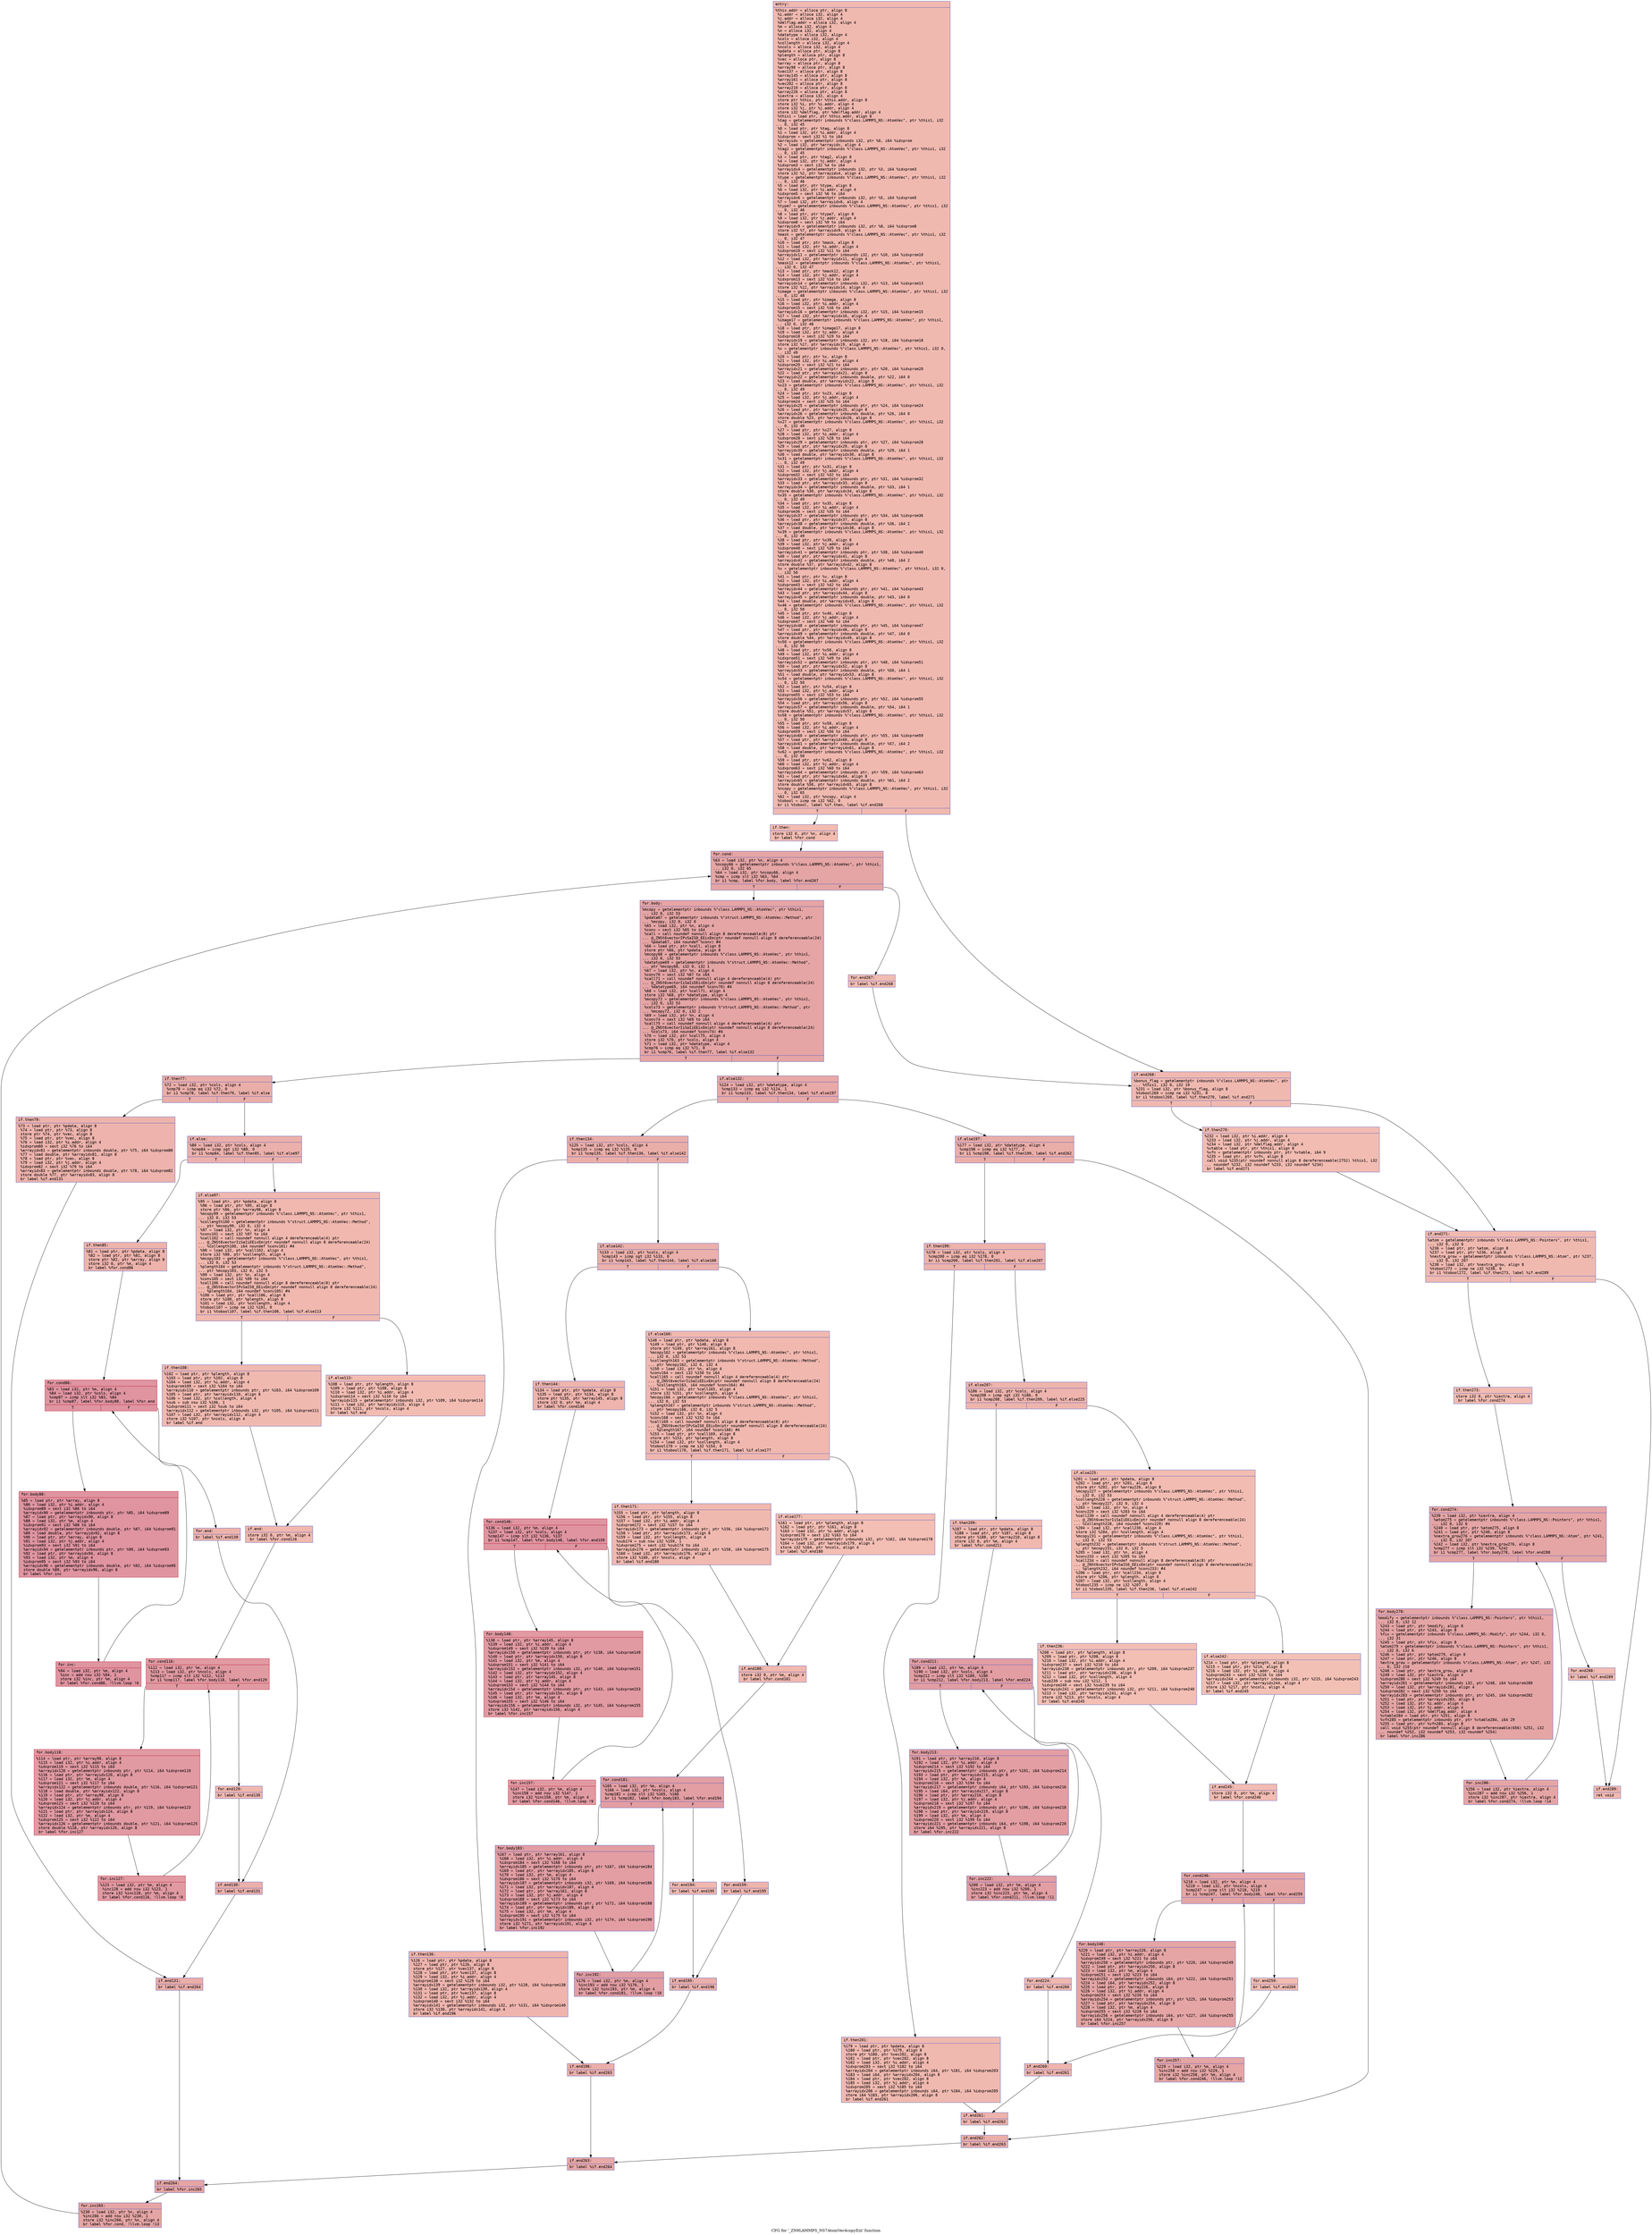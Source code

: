 digraph "CFG for '_ZN9LAMMPS_NS7AtomVec4copyEiii' function" {
	label="CFG for '_ZN9LAMMPS_NS7AtomVec4copyEiii' function";

	Node0x56285a9365e0 [shape=record,color="#3d50c3ff", style=filled, fillcolor="#de614d70" fontname="Courier",label="{entry:\l|  %this.addr = alloca ptr, align 8\l  %i.addr = alloca i32, align 4\l  %j.addr = alloca i32, align 4\l  %delflag.addr = alloca i32, align 4\l  %m = alloca i32, align 4\l  %n = alloca i32, align 4\l  %datatype = alloca i32, align 4\l  %cols = alloca i32, align 4\l  %collength = alloca i32, align 4\l  %ncols = alloca i32, align 4\l  %pdata = alloca ptr, align 8\l  %plength = alloca ptr, align 8\l  %vec = alloca ptr, align 8\l  %array = alloca ptr, align 8\l  %array98 = alloca ptr, align 8\l  %vec137 = alloca ptr, align 8\l  %array145 = alloca ptr, align 8\l  %array161 = alloca ptr, align 8\l  %vec202 = alloca ptr, align 8\l  %array210 = alloca ptr, align 8\l  %array226 = alloca ptr, align 8\l  %iextra = alloca i32, align 4\l  store ptr %this, ptr %this.addr, align 8\l  store i32 %i, ptr %i.addr, align 4\l  store i32 %j, ptr %j.addr, align 4\l  store i32 %delflag, ptr %delflag.addr, align 4\l  %this1 = load ptr, ptr %this.addr, align 8\l  %tag = getelementptr inbounds %\"class.LAMMPS_NS::AtomVec\", ptr %this1, i32\l... 0, i32 45\l  %0 = load ptr, ptr %tag, align 8\l  %1 = load i32, ptr %i.addr, align 4\l  %idxprom = sext i32 %1 to i64\l  %arrayidx = getelementptr inbounds i32, ptr %0, i64 %idxprom\l  %2 = load i32, ptr %arrayidx, align 4\l  %tag2 = getelementptr inbounds %\"class.LAMMPS_NS::AtomVec\", ptr %this1, i32\l... 0, i32 45\l  %3 = load ptr, ptr %tag2, align 8\l  %4 = load i32, ptr %j.addr, align 4\l  %idxprom3 = sext i32 %4 to i64\l  %arrayidx4 = getelementptr inbounds i32, ptr %3, i64 %idxprom3\l  store i32 %2, ptr %arrayidx4, align 4\l  %type = getelementptr inbounds %\"class.LAMMPS_NS::AtomVec\", ptr %this1, i32\l... 0, i32 46\l  %5 = load ptr, ptr %type, align 8\l  %6 = load i32, ptr %i.addr, align 4\l  %idxprom5 = sext i32 %6 to i64\l  %arrayidx6 = getelementptr inbounds i32, ptr %5, i64 %idxprom5\l  %7 = load i32, ptr %arrayidx6, align 4\l  %type7 = getelementptr inbounds %\"class.LAMMPS_NS::AtomVec\", ptr %this1, i32\l... 0, i32 46\l  %8 = load ptr, ptr %type7, align 8\l  %9 = load i32, ptr %j.addr, align 4\l  %idxprom8 = sext i32 %9 to i64\l  %arrayidx9 = getelementptr inbounds i32, ptr %8, i64 %idxprom8\l  store i32 %7, ptr %arrayidx9, align 4\l  %mask = getelementptr inbounds %\"class.LAMMPS_NS::AtomVec\", ptr %this1, i32\l... 0, i32 47\l  %10 = load ptr, ptr %mask, align 8\l  %11 = load i32, ptr %i.addr, align 4\l  %idxprom10 = sext i32 %11 to i64\l  %arrayidx11 = getelementptr inbounds i32, ptr %10, i64 %idxprom10\l  %12 = load i32, ptr %arrayidx11, align 4\l  %mask12 = getelementptr inbounds %\"class.LAMMPS_NS::AtomVec\", ptr %this1,\l... i32 0, i32 47\l  %13 = load ptr, ptr %mask12, align 8\l  %14 = load i32, ptr %j.addr, align 4\l  %idxprom13 = sext i32 %14 to i64\l  %arrayidx14 = getelementptr inbounds i32, ptr %13, i64 %idxprom13\l  store i32 %12, ptr %arrayidx14, align 4\l  %image = getelementptr inbounds %\"class.LAMMPS_NS::AtomVec\", ptr %this1, i32\l... 0, i32 48\l  %15 = load ptr, ptr %image, align 8\l  %16 = load i32, ptr %i.addr, align 4\l  %idxprom15 = sext i32 %16 to i64\l  %arrayidx16 = getelementptr inbounds i32, ptr %15, i64 %idxprom15\l  %17 = load i32, ptr %arrayidx16, align 4\l  %image17 = getelementptr inbounds %\"class.LAMMPS_NS::AtomVec\", ptr %this1,\l... i32 0, i32 48\l  %18 = load ptr, ptr %image17, align 8\l  %19 = load i32, ptr %j.addr, align 4\l  %idxprom18 = sext i32 %19 to i64\l  %arrayidx19 = getelementptr inbounds i32, ptr %18, i64 %idxprom18\l  store i32 %17, ptr %arrayidx19, align 4\l  %x = getelementptr inbounds %\"class.LAMMPS_NS::AtomVec\", ptr %this1, i32 0,\l... i32 49\l  %20 = load ptr, ptr %x, align 8\l  %21 = load i32, ptr %i.addr, align 4\l  %idxprom20 = sext i32 %21 to i64\l  %arrayidx21 = getelementptr inbounds ptr, ptr %20, i64 %idxprom20\l  %22 = load ptr, ptr %arrayidx21, align 8\l  %arrayidx22 = getelementptr inbounds double, ptr %22, i64 0\l  %23 = load double, ptr %arrayidx22, align 8\l  %x23 = getelementptr inbounds %\"class.LAMMPS_NS::AtomVec\", ptr %this1, i32\l... 0, i32 49\l  %24 = load ptr, ptr %x23, align 8\l  %25 = load i32, ptr %j.addr, align 4\l  %idxprom24 = sext i32 %25 to i64\l  %arrayidx25 = getelementptr inbounds ptr, ptr %24, i64 %idxprom24\l  %26 = load ptr, ptr %arrayidx25, align 8\l  %arrayidx26 = getelementptr inbounds double, ptr %26, i64 0\l  store double %23, ptr %arrayidx26, align 8\l  %x27 = getelementptr inbounds %\"class.LAMMPS_NS::AtomVec\", ptr %this1, i32\l... 0, i32 49\l  %27 = load ptr, ptr %x27, align 8\l  %28 = load i32, ptr %i.addr, align 4\l  %idxprom28 = sext i32 %28 to i64\l  %arrayidx29 = getelementptr inbounds ptr, ptr %27, i64 %idxprom28\l  %29 = load ptr, ptr %arrayidx29, align 8\l  %arrayidx30 = getelementptr inbounds double, ptr %29, i64 1\l  %30 = load double, ptr %arrayidx30, align 8\l  %x31 = getelementptr inbounds %\"class.LAMMPS_NS::AtomVec\", ptr %this1, i32\l... 0, i32 49\l  %31 = load ptr, ptr %x31, align 8\l  %32 = load i32, ptr %j.addr, align 4\l  %idxprom32 = sext i32 %32 to i64\l  %arrayidx33 = getelementptr inbounds ptr, ptr %31, i64 %idxprom32\l  %33 = load ptr, ptr %arrayidx33, align 8\l  %arrayidx34 = getelementptr inbounds double, ptr %33, i64 1\l  store double %30, ptr %arrayidx34, align 8\l  %x35 = getelementptr inbounds %\"class.LAMMPS_NS::AtomVec\", ptr %this1, i32\l... 0, i32 49\l  %34 = load ptr, ptr %x35, align 8\l  %35 = load i32, ptr %i.addr, align 4\l  %idxprom36 = sext i32 %35 to i64\l  %arrayidx37 = getelementptr inbounds ptr, ptr %34, i64 %idxprom36\l  %36 = load ptr, ptr %arrayidx37, align 8\l  %arrayidx38 = getelementptr inbounds double, ptr %36, i64 2\l  %37 = load double, ptr %arrayidx38, align 8\l  %x39 = getelementptr inbounds %\"class.LAMMPS_NS::AtomVec\", ptr %this1, i32\l... 0, i32 49\l  %38 = load ptr, ptr %x39, align 8\l  %39 = load i32, ptr %j.addr, align 4\l  %idxprom40 = sext i32 %39 to i64\l  %arrayidx41 = getelementptr inbounds ptr, ptr %38, i64 %idxprom40\l  %40 = load ptr, ptr %arrayidx41, align 8\l  %arrayidx42 = getelementptr inbounds double, ptr %40, i64 2\l  store double %37, ptr %arrayidx42, align 8\l  %v = getelementptr inbounds %\"class.LAMMPS_NS::AtomVec\", ptr %this1, i32 0,\l... i32 50\l  %41 = load ptr, ptr %v, align 8\l  %42 = load i32, ptr %i.addr, align 4\l  %idxprom43 = sext i32 %42 to i64\l  %arrayidx44 = getelementptr inbounds ptr, ptr %41, i64 %idxprom43\l  %43 = load ptr, ptr %arrayidx44, align 8\l  %arrayidx45 = getelementptr inbounds double, ptr %43, i64 0\l  %44 = load double, ptr %arrayidx45, align 8\l  %v46 = getelementptr inbounds %\"class.LAMMPS_NS::AtomVec\", ptr %this1, i32\l... 0, i32 50\l  %45 = load ptr, ptr %v46, align 8\l  %46 = load i32, ptr %j.addr, align 4\l  %idxprom47 = sext i32 %46 to i64\l  %arrayidx48 = getelementptr inbounds ptr, ptr %45, i64 %idxprom47\l  %47 = load ptr, ptr %arrayidx48, align 8\l  %arrayidx49 = getelementptr inbounds double, ptr %47, i64 0\l  store double %44, ptr %arrayidx49, align 8\l  %v50 = getelementptr inbounds %\"class.LAMMPS_NS::AtomVec\", ptr %this1, i32\l... 0, i32 50\l  %48 = load ptr, ptr %v50, align 8\l  %49 = load i32, ptr %i.addr, align 4\l  %idxprom51 = sext i32 %49 to i64\l  %arrayidx52 = getelementptr inbounds ptr, ptr %48, i64 %idxprom51\l  %50 = load ptr, ptr %arrayidx52, align 8\l  %arrayidx53 = getelementptr inbounds double, ptr %50, i64 1\l  %51 = load double, ptr %arrayidx53, align 8\l  %v54 = getelementptr inbounds %\"class.LAMMPS_NS::AtomVec\", ptr %this1, i32\l... 0, i32 50\l  %52 = load ptr, ptr %v54, align 8\l  %53 = load i32, ptr %j.addr, align 4\l  %idxprom55 = sext i32 %53 to i64\l  %arrayidx56 = getelementptr inbounds ptr, ptr %52, i64 %idxprom55\l  %54 = load ptr, ptr %arrayidx56, align 8\l  %arrayidx57 = getelementptr inbounds double, ptr %54, i64 1\l  store double %51, ptr %arrayidx57, align 8\l  %v58 = getelementptr inbounds %\"class.LAMMPS_NS::AtomVec\", ptr %this1, i32\l... 0, i32 50\l  %55 = load ptr, ptr %v58, align 8\l  %56 = load i32, ptr %i.addr, align 4\l  %idxprom59 = sext i32 %56 to i64\l  %arrayidx60 = getelementptr inbounds ptr, ptr %55, i64 %idxprom59\l  %57 = load ptr, ptr %arrayidx60, align 8\l  %arrayidx61 = getelementptr inbounds double, ptr %57, i64 2\l  %58 = load double, ptr %arrayidx61, align 8\l  %v62 = getelementptr inbounds %\"class.LAMMPS_NS::AtomVec\", ptr %this1, i32\l... 0, i32 50\l  %59 = load ptr, ptr %v62, align 8\l  %60 = load i32, ptr %j.addr, align 4\l  %idxprom63 = sext i32 %60 to i64\l  %arrayidx64 = getelementptr inbounds ptr, ptr %59, i64 %idxprom63\l  %61 = load ptr, ptr %arrayidx64, align 8\l  %arrayidx65 = getelementptr inbounds double, ptr %61, i64 2\l  store double %58, ptr %arrayidx65, align 8\l  %ncopy = getelementptr inbounds %\"class.LAMMPS_NS::AtomVec\", ptr %this1, i32\l... 0, i32 65\l  %62 = load i32, ptr %ncopy, align 4\l  %tobool = icmp ne i32 %62, 0\l  br i1 %tobool, label %if.then, label %if.end268\l|{<s0>T|<s1>F}}"];
	Node0x56285a9365e0:s0 -> Node0x56285a93e950[tooltip="entry -> if.then\nProbability 62.50%" ];
	Node0x56285a9365e0:s1 -> Node0x56285a93e9c0[tooltip="entry -> if.end268\nProbability 37.50%" ];
	Node0x56285a93e950 [shape=record,color="#3d50c3ff", style=filled, fillcolor="#e1675170" fontname="Courier",label="{if.then:\l|  store i32 0, ptr %n, align 4\l  br label %for.cond\l}"];
	Node0x56285a93e950 -> Node0x56285a93eb90[tooltip="if.then -> for.cond\nProbability 100.00%" ];
	Node0x56285a93eb90 [shape=record,color="#3d50c3ff", style=filled, fillcolor="#c5333470" fontname="Courier",label="{for.cond:\l|  %63 = load i32, ptr %n, align 4\l  %ncopy66 = getelementptr inbounds %\"class.LAMMPS_NS::AtomVec\", ptr %this1,\l... i32 0, i32 65\l  %64 = load i32, ptr %ncopy66, align 4\l  %cmp = icmp slt i32 %63, %64\l  br i1 %cmp, label %for.body, label %for.end267\l|{<s0>T|<s1>F}}"];
	Node0x56285a93eb90:s0 -> Node0x56285a93ef10[tooltip="for.cond -> for.body\nProbability 96.88%" ];
	Node0x56285a93eb90:s1 -> Node0x56285a93ef90[tooltip="for.cond -> for.end267\nProbability 3.12%" ];
	Node0x56285a93ef10 [shape=record,color="#3d50c3ff", style=filled, fillcolor="#c5333470" fontname="Courier",label="{for.body:\l|  %mcopy = getelementptr inbounds %\"class.LAMMPS_NS::AtomVec\", ptr %this1,\l... i32 0, i32 53\l  %pdata67 = getelementptr inbounds %\"struct.LAMMPS_NS::AtomVec::Method\", ptr\l... %mcopy, i32 0, i32 0\l  %65 = load i32, ptr %n, align 4\l  %conv = sext i32 %65 to i64\l  %call = call noundef nonnull align 8 dereferenceable(8) ptr\l... @_ZNSt6vectorIPvSaIS0_EEixEm(ptr noundef nonnull align 8 dereferenceable(24)\l... %pdata67, i64 noundef %conv) #4\l  %66 = load ptr, ptr %call, align 8\l  store ptr %66, ptr %pdata, align 8\l  %mcopy68 = getelementptr inbounds %\"class.LAMMPS_NS::AtomVec\", ptr %this1,\l... i32 0, i32 53\l  %datatype69 = getelementptr inbounds %\"struct.LAMMPS_NS::AtomVec::Method\",\l... ptr %mcopy68, i32 0, i32 1\l  %67 = load i32, ptr %n, align 4\l  %conv70 = sext i32 %67 to i64\l  %call71 = call noundef nonnull align 4 dereferenceable(4) ptr\l... @_ZNSt6vectorIiSaIiEEixEm(ptr noundef nonnull align 8 dereferenceable(24)\l... %datatype69, i64 noundef %conv70) #4\l  %68 = load i32, ptr %call71, align 4\l  store i32 %68, ptr %datatype, align 4\l  %mcopy72 = getelementptr inbounds %\"class.LAMMPS_NS::AtomVec\", ptr %this1,\l... i32 0, i32 53\l  %cols73 = getelementptr inbounds %\"struct.LAMMPS_NS::AtomVec::Method\", ptr\l... %mcopy72, i32 0, i32 2\l  %69 = load i32, ptr %n, align 4\l  %conv74 = sext i32 %69 to i64\l  %call75 = call noundef nonnull align 4 dereferenceable(4) ptr\l... @_ZNSt6vectorIiSaIiEEixEm(ptr noundef nonnull align 8 dereferenceable(24)\l... %cols73, i64 noundef %conv74) #4\l  %70 = load i32, ptr %call75, align 4\l  store i32 %70, ptr %cols, align 4\l  %71 = load i32, ptr %datatype, align 4\l  %cmp76 = icmp eq i32 %71, 0\l  br i1 %cmp76, label %if.then77, label %if.else132\l|{<s0>T|<s1>F}}"];
	Node0x56285a93ef10:s0 -> Node0x56285a940220[tooltip="for.body -> if.then77\nProbability 37.50%" ];
	Node0x56285a93ef10:s1 -> Node0x56285a940270[tooltip="for.body -> if.else132\nProbability 62.50%" ];
	Node0x56285a940220 [shape=record,color="#3d50c3ff", style=filled, fillcolor="#d0473d70" fontname="Courier",label="{if.then77:\l|  %72 = load i32, ptr %cols, align 4\l  %cmp78 = icmp eq i32 %72, 0\l  br i1 %cmp78, label %if.then79, label %if.else\l|{<s0>T|<s1>F}}"];
	Node0x56285a940220:s0 -> Node0x56285a9404a0[tooltip="if.then77 -> if.then79\nProbability 37.50%" ];
	Node0x56285a940220:s1 -> Node0x56285a940520[tooltip="if.then77 -> if.else\nProbability 62.50%" ];
	Node0x56285a9404a0 [shape=record,color="#3d50c3ff", style=filled, fillcolor="#d6524470" fontname="Courier",label="{if.then79:\l|  %73 = load ptr, ptr %pdata, align 8\l  %74 = load ptr, ptr %73, align 8\l  store ptr %74, ptr %vec, align 8\l  %75 = load ptr, ptr %vec, align 8\l  %76 = load i32, ptr %i.addr, align 4\l  %idxprom80 = sext i32 %76 to i64\l  %arrayidx81 = getelementptr inbounds double, ptr %75, i64 %idxprom80\l  %77 = load double, ptr %arrayidx81, align 8\l  %78 = load ptr, ptr %vec, align 8\l  %79 = load i32, ptr %j.addr, align 4\l  %idxprom82 = sext i32 %79 to i64\l  %arrayidx83 = getelementptr inbounds double, ptr %78, i64 %idxprom82\l  store double %77, ptr %arrayidx83, align 8\l  br label %if.end131\l}"];
	Node0x56285a9404a0 -> Node0x56285a940de0[tooltip="if.then79 -> if.end131\nProbability 100.00%" ];
	Node0x56285a940520 [shape=record,color="#3d50c3ff", style=filled, fillcolor="#d24b4070" fontname="Courier",label="{if.else:\l|  %80 = load i32, ptr %cols, align 4\l  %cmp84 = icmp sgt i32 %80, 0\l  br i1 %cmp84, label %if.then85, label %if.else97\l|{<s0>T|<s1>F}}"];
	Node0x56285a940520:s0 -> Node0x56285a941000[tooltip="if.else -> if.then85\nProbability 62.50%" ];
	Node0x56285a940520:s1 -> Node0x56285a941080[tooltip="if.else -> if.else97\nProbability 37.50%" ];
	Node0x56285a941000 [shape=record,color="#3d50c3ff", style=filled, fillcolor="#d6524470" fontname="Courier",label="{if.then85:\l|  %81 = load ptr, ptr %pdata, align 8\l  %82 = load ptr, ptr %81, align 8\l  store ptr %82, ptr %array, align 8\l  store i32 0, ptr %m, align 4\l  br label %for.cond86\l}"];
	Node0x56285a941000 -> Node0x56285a9413f0[tooltip="if.then85 -> for.cond86\nProbability 100.00%" ];
	Node0x56285a9413f0 [shape=record,color="#b70d28ff", style=filled, fillcolor="#b70d2870" fontname="Courier",label="{for.cond86:\l|  %83 = load i32, ptr %m, align 4\l  %84 = load i32, ptr %cols, align 4\l  %cmp87 = icmp slt i32 %83, %84\l  br i1 %cmp87, label %for.body88, label %for.end\l|{<s0>T|<s1>F}}"];
	Node0x56285a9413f0:s0 -> Node0x56285a941690[tooltip="for.cond86 -> for.body88\nProbability 96.88%" ];
	Node0x56285a9413f0:s1 -> Node0x56285a941710[tooltip="for.cond86 -> for.end\nProbability 3.12%" ];
	Node0x56285a941690 [shape=record,color="#b70d28ff", style=filled, fillcolor="#b70d2870" fontname="Courier",label="{for.body88:\l|  %85 = load ptr, ptr %array, align 8\l  %86 = load i32, ptr %i.addr, align 4\l  %idxprom89 = sext i32 %86 to i64\l  %arrayidx90 = getelementptr inbounds ptr, ptr %85, i64 %idxprom89\l  %87 = load ptr, ptr %arrayidx90, align 8\l  %88 = load i32, ptr %m, align 4\l  %idxprom91 = sext i32 %88 to i64\l  %arrayidx92 = getelementptr inbounds double, ptr %87, i64 %idxprom91\l  %89 = load double, ptr %arrayidx92, align 8\l  %90 = load ptr, ptr %array, align 8\l  %91 = load i32, ptr %j.addr, align 4\l  %idxprom93 = sext i32 %91 to i64\l  %arrayidx94 = getelementptr inbounds ptr, ptr %90, i64 %idxprom93\l  %92 = load ptr, ptr %arrayidx94, align 8\l  %93 = load i32, ptr %m, align 4\l  %idxprom95 = sext i32 %93 to i64\l  %arrayidx96 = getelementptr inbounds double, ptr %92, i64 %idxprom95\l  store double %89, ptr %arrayidx96, align 8\l  br label %for.inc\l}"];
	Node0x56285a941690 -> Node0x56285a942370[tooltip="for.body88 -> for.inc\nProbability 100.00%" ];
	Node0x56285a942370 [shape=record,color="#b70d28ff", style=filled, fillcolor="#b70d2870" fontname="Courier",label="{for.inc:\l|  %94 = load i32, ptr %m, align 4\l  %inc = add nsw i32 %94, 1\l  store i32 %inc, ptr %m, align 4\l  br label %for.cond86, !llvm.loop !6\l}"];
	Node0x56285a942370 -> Node0x56285a9413f0[tooltip="for.inc -> for.cond86\nProbability 100.00%" ];
	Node0x56285a941710 [shape=record,color="#3d50c3ff", style=filled, fillcolor="#d6524470" fontname="Courier",label="{for.end:\l|  br label %if.end130\l}"];
	Node0x56285a941710 -> Node0x56285a9427e0[tooltip="for.end -> if.end130\nProbability 100.00%" ];
	Node0x56285a941080 [shape=record,color="#3d50c3ff", style=filled, fillcolor="#dc5d4a70" fontname="Courier",label="{if.else97:\l|  %95 = load ptr, ptr %pdata, align 8\l  %96 = load ptr, ptr %95, align 8\l  store ptr %96, ptr %array98, align 8\l  %mcopy99 = getelementptr inbounds %\"class.LAMMPS_NS::AtomVec\", ptr %this1,\l... i32 0, i32 53\l  %collength100 = getelementptr inbounds %\"struct.LAMMPS_NS::AtomVec::Method\",\l... ptr %mcopy99, i32 0, i32 4\l  %97 = load i32, ptr %n, align 4\l  %conv101 = sext i32 %97 to i64\l  %call102 = call noundef nonnull align 4 dereferenceable(4) ptr\l... @_ZNSt6vectorIiSaIiEEixEm(ptr noundef nonnull align 8 dereferenceable(24)\l... %collength100, i64 noundef %conv101) #4\l  %98 = load i32, ptr %call102, align 4\l  store i32 %98, ptr %collength, align 4\l  %mcopy103 = getelementptr inbounds %\"class.LAMMPS_NS::AtomVec\", ptr %this1,\l... i32 0, i32 53\l  %plength104 = getelementptr inbounds %\"struct.LAMMPS_NS::AtomVec::Method\",\l... ptr %mcopy103, i32 0, i32 5\l  %99 = load i32, ptr %n, align 4\l  %conv105 = sext i32 %99 to i64\l  %call106 = call noundef nonnull align 8 dereferenceable(8) ptr\l... @_ZNSt6vectorIPvSaIS0_EEixEm(ptr noundef nonnull align 8 dereferenceable(24)\l... %plength104, i64 noundef %conv105) #4\l  %100 = load ptr, ptr %call106, align 8\l  store ptr %100, ptr %plength, align 8\l  %101 = load i32, ptr %collength, align 4\l  %tobool107 = icmp ne i32 %101, 0\l  br i1 %tobool107, label %if.then108, label %if.else113\l|{<s0>T|<s1>F}}"];
	Node0x56285a941080:s0 -> Node0x56285a943ec0[tooltip="if.else97 -> if.then108\nProbability 62.50%" ];
	Node0x56285a941080:s1 -> Node0x56285a943f10[tooltip="if.else97 -> if.else113\nProbability 37.50%" ];
	Node0x56285a943ec0 [shape=record,color="#3d50c3ff", style=filled, fillcolor="#de614d70" fontname="Courier",label="{if.then108:\l|  %102 = load ptr, ptr %plength, align 8\l  %103 = load ptr, ptr %102, align 8\l  %104 = load i32, ptr %i.addr, align 4\l  %idxprom109 = sext i32 %104 to i64\l  %arrayidx110 = getelementptr inbounds ptr, ptr %103, i64 %idxprom109\l  %105 = load ptr, ptr %arrayidx110, align 8\l  %106 = load i32, ptr %collength, align 4\l  %sub = sub nsw i32 %106, 1\l  %idxprom111 = sext i32 %sub to i64\l  %arrayidx112 = getelementptr inbounds i32, ptr %105, i64 %idxprom111\l  %107 = load i32, ptr %arrayidx112, align 4\l  store i32 %107, ptr %ncols, align 4\l  br label %if.end\l}"];
	Node0x56285a943ec0 -> Node0x56285a944740[tooltip="if.then108 -> if.end\nProbability 100.00%" ];
	Node0x56285a943f10 [shape=record,color="#3d50c3ff", style=filled, fillcolor="#e1675170" fontname="Courier",label="{if.else113:\l|  %108 = load ptr, ptr %plength, align 8\l  %109 = load ptr, ptr %108, align 8\l  %110 = load i32, ptr %i.addr, align 4\l  %idxprom114 = sext i32 %110 to i64\l  %arrayidx115 = getelementptr inbounds i32, ptr %109, i64 %idxprom114\l  %111 = load i32, ptr %arrayidx115, align 4\l  store i32 %111, ptr %ncols, align 4\l  br label %if.end\l}"];
	Node0x56285a943f10 -> Node0x56285a944740[tooltip="if.else113 -> if.end\nProbability 100.00%" ];
	Node0x56285a944740 [shape=record,color="#3d50c3ff", style=filled, fillcolor="#dc5d4a70" fontname="Courier",label="{if.end:\l|  store i32 0, ptr %m, align 4\l  br label %for.cond116\l}"];
	Node0x56285a944740 -> Node0x56285a944d40[tooltip="if.end -> for.cond116\nProbability 100.00%" ];
	Node0x56285a944d40 [shape=record,color="#b70d28ff", style=filled, fillcolor="#bb1b2c70" fontname="Courier",label="{for.cond116:\l|  %112 = load i32, ptr %m, align 4\l  %113 = load i32, ptr %ncols, align 4\l  %cmp117 = icmp slt i32 %112, %113\l  br i1 %cmp117, label %for.body118, label %for.end129\l|{<s0>T|<s1>F}}"];
	Node0x56285a944d40:s0 -> Node0x56285a944fe0[tooltip="for.cond116 -> for.body118\nProbability 96.88%" ];
	Node0x56285a944d40:s1 -> Node0x56285a945060[tooltip="for.cond116 -> for.end129\nProbability 3.12%" ];
	Node0x56285a944fe0 [shape=record,color="#b70d28ff", style=filled, fillcolor="#bb1b2c70" fontname="Courier",label="{for.body118:\l|  %114 = load ptr, ptr %array98, align 8\l  %115 = load i32, ptr %i.addr, align 4\l  %idxprom119 = sext i32 %115 to i64\l  %arrayidx120 = getelementptr inbounds ptr, ptr %114, i64 %idxprom119\l  %116 = load ptr, ptr %arrayidx120, align 8\l  %117 = load i32, ptr %m, align 4\l  %idxprom121 = sext i32 %117 to i64\l  %arrayidx122 = getelementptr inbounds double, ptr %116, i64 %idxprom121\l  %118 = load double, ptr %arrayidx122, align 8\l  %119 = load ptr, ptr %array98, align 8\l  %120 = load i32, ptr %j.addr, align 4\l  %idxprom123 = sext i32 %120 to i64\l  %arrayidx124 = getelementptr inbounds ptr, ptr %119, i64 %idxprom123\l  %121 = load ptr, ptr %arrayidx124, align 8\l  %122 = load i32, ptr %m, align 4\l  %idxprom125 = sext i32 %122 to i64\l  %arrayidx126 = getelementptr inbounds double, ptr %121, i64 %idxprom125\l  store double %118, ptr %arrayidx126, align 8\l  br label %for.inc127\l}"];
	Node0x56285a944fe0 -> Node0x56285a945c70[tooltip="for.body118 -> for.inc127\nProbability 100.00%" ];
	Node0x56285a945c70 [shape=record,color="#b70d28ff", style=filled, fillcolor="#bb1b2c70" fontname="Courier",label="{for.inc127:\l|  %123 = load i32, ptr %m, align 4\l  %inc128 = add nsw i32 %123, 1\l  store i32 %inc128, ptr %m, align 4\l  br label %for.cond116, !llvm.loop !8\l}"];
	Node0x56285a945c70 -> Node0x56285a944d40[tooltip="for.inc127 -> for.cond116\nProbability 100.00%" ];
	Node0x56285a945060 [shape=record,color="#3d50c3ff", style=filled, fillcolor="#dc5d4a70" fontname="Courier",label="{for.end129:\l|  br label %if.end130\l}"];
	Node0x56285a945060 -> Node0x56285a9427e0[tooltip="for.end129 -> if.end130\nProbability 100.00%" ];
	Node0x56285a9427e0 [shape=record,color="#3d50c3ff", style=filled, fillcolor="#d24b4070" fontname="Courier",label="{if.end130:\l|  br label %if.end131\l}"];
	Node0x56285a9427e0 -> Node0x56285a940de0[tooltip="if.end130 -> if.end131\nProbability 100.00%" ];
	Node0x56285a940de0 [shape=record,color="#3d50c3ff", style=filled, fillcolor="#d0473d70" fontname="Courier",label="{if.end131:\l|  br label %if.end264\l}"];
	Node0x56285a940de0 -> Node0x56285a9461d0[tooltip="if.end131 -> if.end264\nProbability 100.00%" ];
	Node0x56285a940270 [shape=record,color="#3d50c3ff", style=filled, fillcolor="#ca3b3770" fontname="Courier",label="{if.else132:\l|  %124 = load i32, ptr %datatype, align 4\l  %cmp133 = icmp eq i32 %124, 1\l  br i1 %cmp133, label %if.then134, label %if.else197\l|{<s0>T|<s1>F}}"];
	Node0x56285a940270:s0 -> Node0x56285a9463f0[tooltip="if.else132 -> if.then134\nProbability 50.00%" ];
	Node0x56285a940270:s1 -> Node0x56285a946470[tooltip="if.else132 -> if.else197\nProbability 50.00%" ];
	Node0x56285a9463f0 [shape=record,color="#3d50c3ff", style=filled, fillcolor="#d0473d70" fontname="Courier",label="{if.then134:\l|  %125 = load i32, ptr %cols, align 4\l  %cmp135 = icmp eq i32 %125, 0\l  br i1 %cmp135, label %if.then136, label %if.else142\l|{<s0>T|<s1>F}}"];
	Node0x56285a9463f0:s0 -> Node0x56285a9466d0[tooltip="if.then134 -> if.then136\nProbability 37.50%" ];
	Node0x56285a9463f0:s1 -> Node0x56285a946750[tooltip="if.then134 -> if.else142\nProbability 62.50%" ];
	Node0x56285a9466d0 [shape=record,color="#3d50c3ff", style=filled, fillcolor="#d8564670" fontname="Courier",label="{if.then136:\l|  %126 = load ptr, ptr %pdata, align 8\l  %127 = load ptr, ptr %126, align 8\l  store ptr %127, ptr %vec137, align 8\l  %128 = load ptr, ptr %vec137, align 8\l  %129 = load i32, ptr %i.addr, align 4\l  %idxprom138 = sext i32 %129 to i64\l  %arrayidx139 = getelementptr inbounds i32, ptr %128, i64 %idxprom138\l  %130 = load i32, ptr %arrayidx139, align 4\l  %131 = load ptr, ptr %vec137, align 8\l  %132 = load i32, ptr %j.addr, align 4\l  %idxprom140 = sext i32 %132 to i64\l  %arrayidx141 = getelementptr inbounds i32, ptr %131, i64 %idxprom140\l  store i32 %130, ptr %arrayidx141, align 4\l  br label %if.end196\l}"];
	Node0x56285a9466d0 -> Node0x56285a93de10[tooltip="if.then136 -> if.end196\nProbability 100.00%" ];
	Node0x56285a946750 [shape=record,color="#3d50c3ff", style=filled, fillcolor="#d24b4070" fontname="Courier",label="{if.else142:\l|  %133 = load i32, ptr %cols, align 4\l  %cmp143 = icmp sgt i32 %133, 0\l  br i1 %cmp143, label %if.then144, label %if.else160\l|{<s0>T|<s1>F}}"];
	Node0x56285a946750:s0 -> Node0x56285a93e030[tooltip="if.else142 -> if.then144\nProbability 62.50%" ];
	Node0x56285a946750:s1 -> Node0x56285a93e0b0[tooltip="if.else142 -> if.else160\nProbability 37.50%" ];
	Node0x56285a93e030 [shape=record,color="#3d50c3ff", style=filled, fillcolor="#d8564670" fontname="Courier",label="{if.then144:\l|  %134 = load ptr, ptr %pdata, align 8\l  %135 = load ptr, ptr %134, align 8\l  store ptr %135, ptr %array145, align 8\l  store i32 0, ptr %m, align 4\l  br label %for.cond146\l}"];
	Node0x56285a93e030 -> Node0x56285a93e420[tooltip="if.then144 -> for.cond146\nProbability 100.00%" ];
	Node0x56285a93e420 [shape=record,color="#b70d28ff", style=filled, fillcolor="#b70d2870" fontname="Courier",label="{for.cond146:\l|  %136 = load i32, ptr %m, align 4\l  %137 = load i32, ptr %cols, align 4\l  %cmp147 = icmp slt i32 %136, %137\l  br i1 %cmp147, label %for.body148, label %for.end159\l|{<s0>T|<s1>F}}"];
	Node0x56285a93e420:s0 -> Node0x56285a93e6c0[tooltip="for.cond146 -> for.body148\nProbability 96.88%" ];
	Node0x56285a93e420:s1 -> Node0x56285a93e740[tooltip="for.cond146 -> for.end159\nProbability 3.12%" ];
	Node0x56285a93e6c0 [shape=record,color="#b70d28ff", style=filled, fillcolor="#bb1b2c70" fontname="Courier",label="{for.body148:\l|  %138 = load ptr, ptr %array145, align 8\l  %139 = load i32, ptr %i.addr, align 4\l  %idxprom149 = sext i32 %139 to i64\l  %arrayidx150 = getelementptr inbounds ptr, ptr %138, i64 %idxprom149\l  %140 = load ptr, ptr %arrayidx150, align 8\l  %141 = load i32, ptr %m, align 4\l  %idxprom151 = sext i32 %141 to i64\l  %arrayidx152 = getelementptr inbounds i32, ptr %140, i64 %idxprom151\l  %142 = load i32, ptr %arrayidx152, align 4\l  %143 = load ptr, ptr %array145, align 8\l  %144 = load i32, ptr %j.addr, align 4\l  %idxprom153 = sext i32 %144 to i64\l  %arrayidx154 = getelementptr inbounds ptr, ptr %143, i64 %idxprom153\l  %145 = load ptr, ptr %arrayidx154, align 8\l  %146 = load i32, ptr %m, align 4\l  %idxprom155 = sext i32 %146 to i64\l  %arrayidx156 = getelementptr inbounds i32, ptr %145, i64 %idxprom155\l  store i32 %142, ptr %arrayidx156, align 4\l  br label %for.inc157\l}"];
	Node0x56285a93e6c0 -> Node0x56285a9491e0[tooltip="for.body148 -> for.inc157\nProbability 100.00%" ];
	Node0x56285a9491e0 [shape=record,color="#b70d28ff", style=filled, fillcolor="#bb1b2c70" fontname="Courier",label="{for.inc157:\l|  %147 = load i32, ptr %m, align 4\l  %inc158 = add nsw i32 %147, 1\l  store i32 %inc158, ptr %m, align 4\l  br label %for.cond146, !llvm.loop !9\l}"];
	Node0x56285a9491e0 -> Node0x56285a93e420[tooltip="for.inc157 -> for.cond146\nProbability 100.00%" ];
	Node0x56285a93e740 [shape=record,color="#3d50c3ff", style=filled, fillcolor="#d8564670" fontname="Courier",label="{for.end159:\l|  br label %if.end195\l}"];
	Node0x56285a93e740 -> Node0x56285a949640[tooltip="for.end159 -> if.end195\nProbability 100.00%" ];
	Node0x56285a93e0b0 [shape=record,color="#3d50c3ff", style=filled, fillcolor="#dc5d4a70" fontname="Courier",label="{if.else160:\l|  %148 = load ptr, ptr %pdata, align 8\l  %149 = load ptr, ptr %148, align 8\l  store ptr %149, ptr %array161, align 8\l  %mcopy162 = getelementptr inbounds %\"class.LAMMPS_NS::AtomVec\", ptr %this1,\l... i32 0, i32 53\l  %collength163 = getelementptr inbounds %\"struct.LAMMPS_NS::AtomVec::Method\",\l... ptr %mcopy162, i32 0, i32 4\l  %150 = load i32, ptr %n, align 4\l  %conv164 = sext i32 %150 to i64\l  %call165 = call noundef nonnull align 4 dereferenceable(4) ptr\l... @_ZNSt6vectorIiSaIiEEixEm(ptr noundef nonnull align 8 dereferenceable(24)\l... %collength163, i64 noundef %conv164) #4\l  %151 = load i32, ptr %call165, align 4\l  store i32 %151, ptr %collength, align 4\l  %mcopy166 = getelementptr inbounds %\"class.LAMMPS_NS::AtomVec\", ptr %this1,\l... i32 0, i32 53\l  %plength167 = getelementptr inbounds %\"struct.LAMMPS_NS::AtomVec::Method\",\l... ptr %mcopy166, i32 0, i32 5\l  %152 = load i32, ptr %n, align 4\l  %conv168 = sext i32 %152 to i64\l  %call169 = call noundef nonnull align 8 dereferenceable(8) ptr\l... @_ZNSt6vectorIPvSaIS0_EEixEm(ptr noundef nonnull align 8 dereferenceable(24)\l... %plength167, i64 noundef %conv168) #4\l  %153 = load ptr, ptr %call169, align 8\l  store ptr %153, ptr %plength, align 8\l  %154 = load i32, ptr %collength, align 4\l  %tobool170 = icmp ne i32 %154, 0\l  br i1 %tobool170, label %if.then171, label %if.else177\l|{<s0>T|<s1>F}}"];
	Node0x56285a93e0b0:s0 -> Node0x56285a94a520[tooltip="if.else160 -> if.then171\nProbability 62.50%" ];
	Node0x56285a93e0b0:s1 -> Node0x56285a94a570[tooltip="if.else160 -> if.else177\nProbability 37.50%" ];
	Node0x56285a94a520 [shape=record,color="#3d50c3ff", style=filled, fillcolor="#de614d70" fontname="Courier",label="{if.then171:\l|  %155 = load ptr, ptr %plength, align 8\l  %156 = load ptr, ptr %155, align 8\l  %157 = load i32, ptr %i.addr, align 4\l  %idxprom172 = sext i32 %157 to i64\l  %arrayidx173 = getelementptr inbounds ptr, ptr %156, i64 %idxprom172\l  %158 = load ptr, ptr %arrayidx173, align 8\l  %159 = load i32, ptr %collength, align 4\l  %sub174 = sub nsw i32 %159, 1\l  %idxprom175 = sext i32 %sub174 to i64\l  %arrayidx176 = getelementptr inbounds i32, ptr %158, i64 %idxprom175\l  %160 = load i32, ptr %arrayidx176, align 4\l  store i32 %160, ptr %ncols, align 4\l  br label %if.end180\l}"];
	Node0x56285a94a520 -> Node0x56285a94adb0[tooltip="if.then171 -> if.end180\nProbability 100.00%" ];
	Node0x56285a94a570 [shape=record,color="#3d50c3ff", style=filled, fillcolor="#e36c5570" fontname="Courier",label="{if.else177:\l|  %161 = load ptr, ptr %plength, align 8\l  %162 = load ptr, ptr %161, align 8\l  %163 = load i32, ptr %i.addr, align 4\l  %idxprom178 = sext i32 %163 to i64\l  %arrayidx179 = getelementptr inbounds i32, ptr %162, i64 %idxprom178\l  %164 = load i32, ptr %arrayidx179, align 4\l  store i32 %164, ptr %ncols, align 4\l  br label %if.end180\l}"];
	Node0x56285a94a570 -> Node0x56285a94adb0[tooltip="if.else177 -> if.end180\nProbability 100.00%" ];
	Node0x56285a94adb0 [shape=record,color="#3d50c3ff", style=filled, fillcolor="#dc5d4a70" fontname="Courier",label="{if.end180:\l|  store i32 0, ptr %m, align 4\l  br label %for.cond181\l}"];
	Node0x56285a94adb0 -> Node0x56285a94b3c0[tooltip="if.end180 -> for.cond181\nProbability 100.00%" ];
	Node0x56285a94b3c0 [shape=record,color="#3d50c3ff", style=filled, fillcolor="#be242e70" fontname="Courier",label="{for.cond181:\l|  %165 = load i32, ptr %m, align 4\l  %166 = load i32, ptr %ncols, align 4\l  %cmp182 = icmp slt i32 %165, %166\l  br i1 %cmp182, label %for.body183, label %for.end194\l|{<s0>T|<s1>F}}"];
	Node0x56285a94b3c0:s0 -> Node0x56285a94b660[tooltip="for.cond181 -> for.body183\nProbability 96.88%" ];
	Node0x56285a94b3c0:s1 -> Node0x56285a94b6e0[tooltip="for.cond181 -> for.end194\nProbability 3.12%" ];
	Node0x56285a94b660 [shape=record,color="#3d50c3ff", style=filled, fillcolor="#be242e70" fontname="Courier",label="{for.body183:\l|  %167 = load ptr, ptr %array161, align 8\l  %168 = load i32, ptr %i.addr, align 4\l  %idxprom184 = sext i32 %168 to i64\l  %arrayidx185 = getelementptr inbounds ptr, ptr %167, i64 %idxprom184\l  %169 = load ptr, ptr %arrayidx185, align 8\l  %170 = load i32, ptr %m, align 4\l  %idxprom186 = sext i32 %170 to i64\l  %arrayidx187 = getelementptr inbounds i32, ptr %169, i64 %idxprom186\l  %171 = load i32, ptr %arrayidx187, align 4\l  %172 = load ptr, ptr %array161, align 8\l  %173 = load i32, ptr %j.addr, align 4\l  %idxprom188 = sext i32 %173 to i64\l  %arrayidx189 = getelementptr inbounds ptr, ptr %172, i64 %idxprom188\l  %174 = load ptr, ptr %arrayidx189, align 8\l  %175 = load i32, ptr %m, align 4\l  %idxprom190 = sext i32 %175 to i64\l  %arrayidx191 = getelementptr inbounds i32, ptr %174, i64 %idxprom190\l  store i32 %171, ptr %arrayidx191, align 4\l  br label %for.inc192\l}"];
	Node0x56285a94b660 -> Node0x56285a94c2f0[tooltip="for.body183 -> for.inc192\nProbability 100.00%" ];
	Node0x56285a94c2f0 [shape=record,color="#3d50c3ff", style=filled, fillcolor="#be242e70" fontname="Courier",label="{for.inc192:\l|  %176 = load i32, ptr %m, align 4\l  %inc193 = add nsw i32 %176, 1\l  store i32 %inc193, ptr %m, align 4\l  br label %for.cond181, !llvm.loop !10\l}"];
	Node0x56285a94c2f0 -> Node0x56285a94b3c0[tooltip="for.inc192 -> for.cond181\nProbability 100.00%" ];
	Node0x56285a94b6e0 [shape=record,color="#3d50c3ff", style=filled, fillcolor="#dc5d4a70" fontname="Courier",label="{for.end194:\l|  br label %if.end195\l}"];
	Node0x56285a94b6e0 -> Node0x56285a949640[tooltip="for.end194 -> if.end195\nProbability 100.00%" ];
	Node0x56285a949640 [shape=record,color="#3d50c3ff", style=filled, fillcolor="#d24b4070" fontname="Courier",label="{if.end195:\l|  br label %if.end196\l}"];
	Node0x56285a949640 -> Node0x56285a93de10[tooltip="if.end195 -> if.end196\nProbability 100.00%" ];
	Node0x56285a93de10 [shape=record,color="#3d50c3ff", style=filled, fillcolor="#d0473d70" fontname="Courier",label="{if.end196:\l|  br label %if.end263\l}"];
	Node0x56285a93de10 -> Node0x56285a94c850[tooltip="if.end196 -> if.end263\nProbability 100.00%" ];
	Node0x56285a946470 [shape=record,color="#3d50c3ff", style=filled, fillcolor="#d0473d70" fontname="Courier",label="{if.else197:\l|  %177 = load i32, ptr %datatype, align 4\l  %cmp198 = icmp eq i32 %177, 2\l  br i1 %cmp198, label %if.then199, label %if.end262\l|{<s0>T|<s1>F}}"];
	Node0x56285a946470:s0 -> Node0x56285a94ca70[tooltip="if.else197 -> if.then199\nProbability 50.00%" ];
	Node0x56285a946470:s1 -> Node0x56285a94caf0[tooltip="if.else197 -> if.end262\nProbability 50.00%" ];
	Node0x56285a94ca70 [shape=record,color="#3d50c3ff", style=filled, fillcolor="#d6524470" fontname="Courier",label="{if.then199:\l|  %178 = load i32, ptr %cols, align 4\l  %cmp200 = icmp eq i32 %178, 0\l  br i1 %cmp200, label %if.then201, label %if.else207\l|{<s0>T|<s1>F}}"];
	Node0x56285a94ca70:s0 -> Node0x56285a94cd50[tooltip="if.then199 -> if.then201\nProbability 37.50%" ];
	Node0x56285a94ca70:s1 -> Node0x56285a94cdd0[tooltip="if.then199 -> if.else207\nProbability 62.50%" ];
	Node0x56285a94cd50 [shape=record,color="#3d50c3ff", style=filled, fillcolor="#de614d70" fontname="Courier",label="{if.then201:\l|  %179 = load ptr, ptr %pdata, align 8\l  %180 = load ptr, ptr %179, align 8\l  store ptr %180, ptr %vec202, align 8\l  %181 = load ptr, ptr %vec202, align 8\l  %182 = load i32, ptr %i.addr, align 4\l  %idxprom203 = sext i32 %182 to i64\l  %arrayidx204 = getelementptr inbounds i64, ptr %181, i64 %idxprom203\l  %183 = load i64, ptr %arrayidx204, align 8\l  %184 = load ptr, ptr %vec202, align 8\l  %185 = load i32, ptr %j.addr, align 4\l  %idxprom205 = sext i32 %185 to i64\l  %arrayidx206 = getelementptr inbounds i64, ptr %184, i64 %idxprom205\l  store i64 %183, ptr %arrayidx206, align 8\l  br label %if.end261\l}"];
	Node0x56285a94cd50 -> Node0x56285a94d6a0[tooltip="if.then201 -> if.end261\nProbability 100.00%" ];
	Node0x56285a94cdd0 [shape=record,color="#3d50c3ff", style=filled, fillcolor="#d8564670" fontname="Courier",label="{if.else207:\l|  %186 = load i32, ptr %cols, align 4\l  %cmp208 = icmp sgt i32 %186, 0\l  br i1 %cmp208, label %if.then209, label %if.else225\l|{<s0>T|<s1>F}}"];
	Node0x56285a94cdd0:s0 -> Node0x56285a94d8c0[tooltip="if.else207 -> if.then209\nProbability 62.50%" ];
	Node0x56285a94cdd0:s1 -> Node0x56285a94d940[tooltip="if.else207 -> if.else225\nProbability 37.50%" ];
	Node0x56285a94d8c0 [shape=record,color="#3d50c3ff", style=filled, fillcolor="#dc5d4a70" fontname="Courier",label="{if.then209:\l|  %187 = load ptr, ptr %pdata, align 8\l  %188 = load ptr, ptr %187, align 8\l  store ptr %188, ptr %array210, align 8\l  store i32 0, ptr %m, align 4\l  br label %for.cond211\l}"];
	Node0x56285a94d8c0 -> Node0x56285a94dcb0[tooltip="if.then209 -> for.cond211\nProbability 100.00%" ];
	Node0x56285a94dcb0 [shape=record,color="#3d50c3ff", style=filled, fillcolor="#be242e70" fontname="Courier",label="{for.cond211:\l|  %189 = load i32, ptr %m, align 4\l  %190 = load i32, ptr %cols, align 4\l  %cmp212 = icmp slt i32 %189, %190\l  br i1 %cmp212, label %for.body213, label %for.end224\l|{<s0>T|<s1>F}}"];
	Node0x56285a94dcb0:s0 -> Node0x56285a94df50[tooltip="for.cond211 -> for.body213\nProbability 96.88%" ];
	Node0x56285a94dcb0:s1 -> Node0x56285a94dfd0[tooltip="for.cond211 -> for.end224\nProbability 3.12%" ];
	Node0x56285a94df50 [shape=record,color="#3d50c3ff", style=filled, fillcolor="#be242e70" fontname="Courier",label="{for.body213:\l|  %191 = load ptr, ptr %array210, align 8\l  %192 = load i32, ptr %i.addr, align 4\l  %idxprom214 = sext i32 %192 to i64\l  %arrayidx215 = getelementptr inbounds ptr, ptr %191, i64 %idxprom214\l  %193 = load ptr, ptr %arrayidx215, align 8\l  %194 = load i32, ptr %m, align 4\l  %idxprom216 = sext i32 %194 to i64\l  %arrayidx217 = getelementptr inbounds i64, ptr %193, i64 %idxprom216\l  %195 = load i64, ptr %arrayidx217, align 8\l  %196 = load ptr, ptr %array210, align 8\l  %197 = load i32, ptr %j.addr, align 4\l  %idxprom218 = sext i32 %197 to i64\l  %arrayidx219 = getelementptr inbounds ptr, ptr %196, i64 %idxprom218\l  %198 = load ptr, ptr %arrayidx219, align 8\l  %199 = load i32, ptr %m, align 4\l  %idxprom220 = sext i32 %199 to i64\l  %arrayidx221 = getelementptr inbounds i64, ptr %198, i64 %idxprom220\l  store i64 %195, ptr %arrayidx221, align 8\l  br label %for.inc222\l}"];
	Node0x56285a94df50 -> Node0x56285a9433b0[tooltip="for.body213 -> for.inc222\nProbability 100.00%" ];
	Node0x56285a9433b0 [shape=record,color="#3d50c3ff", style=filled, fillcolor="#be242e70" fontname="Courier",label="{for.inc222:\l|  %200 = load i32, ptr %m, align 4\l  %inc223 = add nsw i32 %200, 1\l  store i32 %inc223, ptr %m, align 4\l  br label %for.cond211, !llvm.loop !11\l}"];
	Node0x56285a9433b0 -> Node0x56285a94dcb0[tooltip="for.inc222 -> for.cond211\nProbability 100.00%" ];
	Node0x56285a94dfd0 [shape=record,color="#3d50c3ff", style=filled, fillcolor="#dc5d4a70" fontname="Courier",label="{for.end224:\l|  br label %if.end260\l}"];
	Node0x56285a94dfd0 -> Node0x56285a943830[tooltip="for.end224 -> if.end260\nProbability 100.00%" ];
	Node0x56285a94d940 [shape=record,color="#3d50c3ff", style=filled, fillcolor="#e1675170" fontname="Courier",label="{if.else225:\l|  %201 = load ptr, ptr %pdata, align 8\l  %202 = load ptr, ptr %201, align 8\l  store ptr %202, ptr %array226, align 8\l  %mcopy227 = getelementptr inbounds %\"class.LAMMPS_NS::AtomVec\", ptr %this1,\l... i32 0, i32 53\l  %collength228 = getelementptr inbounds %\"struct.LAMMPS_NS::AtomVec::Method\",\l... ptr %mcopy227, i32 0, i32 4\l  %203 = load i32, ptr %n, align 4\l  %conv229 = sext i32 %203 to i64\l  %call230 = call noundef nonnull align 4 dereferenceable(4) ptr\l... @_ZNSt6vectorIiSaIiEEixEm(ptr noundef nonnull align 8 dereferenceable(24)\l... %collength228, i64 noundef %conv229) #4\l  %204 = load i32, ptr %call230, align 4\l  store i32 %204, ptr %collength, align 4\l  %mcopy231 = getelementptr inbounds %\"class.LAMMPS_NS::AtomVec\", ptr %this1,\l... i32 0, i32 53\l  %plength232 = getelementptr inbounds %\"struct.LAMMPS_NS::AtomVec::Method\",\l... ptr %mcopy231, i32 0, i32 5\l  %205 = load i32, ptr %n, align 4\l  %conv233 = sext i32 %205 to i64\l  %call234 = call noundef nonnull align 8 dereferenceable(8) ptr\l... @_ZNSt6vectorIPvSaIS0_EEixEm(ptr noundef nonnull align 8 dereferenceable(24)\l... %plength232, i64 noundef %conv233) #4\l  %206 = load ptr, ptr %call234, align 8\l  store ptr %206, ptr %plength, align 8\l  %207 = load i32, ptr %collength, align 4\l  %tobool235 = icmp ne i32 %207, 0\l  br i1 %tobool235, label %if.then236, label %if.else242\l|{<s0>T|<s1>F}}"];
	Node0x56285a94d940:s0 -> Node0x56285a950fb0[tooltip="if.else225 -> if.then236\nProbability 62.50%" ];
	Node0x56285a94d940:s1 -> Node0x56285a951000[tooltip="if.else225 -> if.else242\nProbability 37.50%" ];
	Node0x56285a950fb0 [shape=record,color="#3d50c3ff", style=filled, fillcolor="#e36c5570" fontname="Courier",label="{if.then236:\l|  %208 = load ptr, ptr %plength, align 8\l  %209 = load ptr, ptr %208, align 8\l  %210 = load i32, ptr %i.addr, align 4\l  %idxprom237 = sext i32 %210 to i64\l  %arrayidx238 = getelementptr inbounds ptr, ptr %209, i64 %idxprom237\l  %211 = load ptr, ptr %arrayidx238, align 8\l  %212 = load i32, ptr %collength, align 4\l  %sub239 = sub nsw i32 %212, 1\l  %idxprom240 = sext i32 %sub239 to i64\l  %arrayidx241 = getelementptr inbounds i32, ptr %211, i64 %idxprom240\l  %213 = load i32, ptr %arrayidx241, align 4\l  store i32 %213, ptr %ncols, align 4\l  br label %if.end245\l}"];
	Node0x56285a950fb0 -> Node0x56285a951840[tooltip="if.then236 -> if.end245\nProbability 100.00%" ];
	Node0x56285a951000 [shape=record,color="#3d50c3ff", style=filled, fillcolor="#e5705870" fontname="Courier",label="{if.else242:\l|  %214 = load ptr, ptr %plength, align 8\l  %215 = load ptr, ptr %214, align 8\l  %216 = load i32, ptr %i.addr, align 4\l  %idxprom243 = sext i32 %216 to i64\l  %arrayidx244 = getelementptr inbounds i32, ptr %215, i64 %idxprom243\l  %217 = load i32, ptr %arrayidx244, align 4\l  store i32 %217, ptr %ncols, align 4\l  br label %if.end245\l}"];
	Node0x56285a951000 -> Node0x56285a951840[tooltip="if.else242 -> if.end245\nProbability 100.00%" ];
	Node0x56285a951840 [shape=record,color="#3d50c3ff", style=filled, fillcolor="#e1675170" fontname="Courier",label="{if.end245:\l|  store i32 0, ptr %m, align 4\l  br label %for.cond246\l}"];
	Node0x56285a951840 -> Node0x56285a951e50[tooltip="if.end245 -> for.cond246\nProbability 100.00%" ];
	Node0x56285a951e50 [shape=record,color="#3d50c3ff", style=filled, fillcolor="#c5333470" fontname="Courier",label="{for.cond246:\l|  %218 = load i32, ptr %m, align 4\l  %219 = load i32, ptr %ncols, align 4\l  %cmp247 = icmp slt i32 %218, %219\l  br i1 %cmp247, label %for.body248, label %for.end259\l|{<s0>T|<s1>F}}"];
	Node0x56285a951e50:s0 -> Node0x56285a9520f0[tooltip="for.cond246 -> for.body248\nProbability 96.88%" ];
	Node0x56285a951e50:s1 -> Node0x56285a952170[tooltip="for.cond246 -> for.end259\nProbability 3.12%" ];
	Node0x56285a9520f0 [shape=record,color="#3d50c3ff", style=filled, fillcolor="#c5333470" fontname="Courier",label="{for.body248:\l|  %220 = load ptr, ptr %array226, align 8\l  %221 = load i32, ptr %i.addr, align 4\l  %idxprom249 = sext i32 %221 to i64\l  %arrayidx250 = getelementptr inbounds ptr, ptr %220, i64 %idxprom249\l  %222 = load ptr, ptr %arrayidx250, align 8\l  %223 = load i32, ptr %m, align 4\l  %idxprom251 = sext i32 %223 to i64\l  %arrayidx252 = getelementptr inbounds i64, ptr %222, i64 %idxprom251\l  %224 = load i64, ptr %arrayidx252, align 8\l  %225 = load ptr, ptr %array226, align 8\l  %226 = load i32, ptr %j.addr, align 4\l  %idxprom253 = sext i32 %226 to i64\l  %arrayidx254 = getelementptr inbounds ptr, ptr %225, i64 %idxprom253\l  %227 = load ptr, ptr %arrayidx254, align 8\l  %228 = load i32, ptr %m, align 4\l  %idxprom255 = sext i32 %228 to i64\l  %arrayidx256 = getelementptr inbounds i64, ptr %227, i64 %idxprom255\l  store i64 %224, ptr %arrayidx256, align 8\l  br label %for.inc257\l}"];
	Node0x56285a9520f0 -> Node0x56285a952d80[tooltip="for.body248 -> for.inc257\nProbability 100.00%" ];
	Node0x56285a952d80 [shape=record,color="#3d50c3ff", style=filled, fillcolor="#c5333470" fontname="Courier",label="{for.inc257:\l|  %229 = load i32, ptr %m, align 4\l  %inc258 = add nsw i32 %229, 1\l  store i32 %inc258, ptr %m, align 4\l  br label %for.cond246, !llvm.loop !12\l}"];
	Node0x56285a952d80 -> Node0x56285a951e50[tooltip="for.inc257 -> for.cond246\nProbability 100.00%" ];
	Node0x56285a952170 [shape=record,color="#3d50c3ff", style=filled, fillcolor="#e1675170" fontname="Courier",label="{for.end259:\l|  br label %if.end260\l}"];
	Node0x56285a952170 -> Node0x56285a943830[tooltip="for.end259 -> if.end260\nProbability 100.00%" ];
	Node0x56285a943830 [shape=record,color="#3d50c3ff", style=filled, fillcolor="#d8564670" fontname="Courier",label="{if.end260:\l|  br label %if.end261\l}"];
	Node0x56285a943830 -> Node0x56285a94d6a0[tooltip="if.end260 -> if.end261\nProbability 100.00%" ];
	Node0x56285a94d6a0 [shape=record,color="#3d50c3ff", style=filled, fillcolor="#d6524470" fontname="Courier",label="{if.end261:\l|  br label %if.end262\l}"];
	Node0x56285a94d6a0 -> Node0x56285a94caf0[tooltip="if.end261 -> if.end262\nProbability 100.00%" ];
	Node0x56285a94caf0 [shape=record,color="#3d50c3ff", style=filled, fillcolor="#d0473d70" fontname="Courier",label="{if.end262:\l|  br label %if.end263\l}"];
	Node0x56285a94caf0 -> Node0x56285a94c850[tooltip="if.end262 -> if.end263\nProbability 100.00%" ];
	Node0x56285a94c850 [shape=record,color="#3d50c3ff", style=filled, fillcolor="#ca3b3770" fontname="Courier",label="{if.end263:\l|  br label %if.end264\l}"];
	Node0x56285a94c850 -> Node0x56285a9461d0[tooltip="if.end263 -> if.end264\nProbability 100.00%" ];
	Node0x56285a9461d0 [shape=record,color="#3d50c3ff", style=filled, fillcolor="#c5333470" fontname="Courier",label="{if.end264:\l|  br label %for.inc265\l}"];
	Node0x56285a9461d0 -> Node0x56285a953430[tooltip="if.end264 -> for.inc265\nProbability 100.00%" ];
	Node0x56285a953430 [shape=record,color="#3d50c3ff", style=filled, fillcolor="#c5333470" fontname="Courier",label="{for.inc265:\l|  %230 = load i32, ptr %n, align 4\l  %inc266 = add nsw i32 %230, 1\l  store i32 %inc266, ptr %n, align 4\l  br label %for.cond, !llvm.loop !13\l}"];
	Node0x56285a953430 -> Node0x56285a93eb90[tooltip="for.inc265 -> for.cond\nProbability 100.00%" ];
	Node0x56285a93ef90 [shape=record,color="#3d50c3ff", style=filled, fillcolor="#e1675170" fontname="Courier",label="{for.end267:\l|  br label %if.end268\l}"];
	Node0x56285a93ef90 -> Node0x56285a93e9c0[tooltip="for.end267 -> if.end268\nProbability 100.00%" ];
	Node0x56285a93e9c0 [shape=record,color="#3d50c3ff", style=filled, fillcolor="#de614d70" fontname="Courier",label="{if.end268:\l|  %bonus_flag = getelementptr inbounds %\"class.LAMMPS_NS::AtomVec\", ptr\l... %this1, i32 0, i32 19\l  %231 = load i32, ptr %bonus_flag, align 8\l  %tobool269 = icmp ne i32 %231, 0\l  br i1 %tobool269, label %if.then270, label %if.end271\l|{<s0>T|<s1>F}}"];
	Node0x56285a93e9c0:s0 -> Node0x56285a953b50[tooltip="if.end268 -> if.then270\nProbability 62.50%" ];
	Node0x56285a93e9c0:s1 -> Node0x56285a953bd0[tooltip="if.end268 -> if.end271\nProbability 37.50%" ];
	Node0x56285a953b50 [shape=record,color="#3d50c3ff", style=filled, fillcolor="#e1675170" fontname="Courier",label="{if.then270:\l|  %232 = load i32, ptr %i.addr, align 4\l  %233 = load i32, ptr %j.addr, align 4\l  %234 = load i32, ptr %delflag.addr, align 4\l  %vtable = load ptr, ptr %this1, align 8\l  %vfn = getelementptr inbounds ptr, ptr %vtable, i64 9\l  %235 = load ptr, ptr %vfn, align 8\l  call void %235(ptr noundef nonnull align 8 dereferenceable(2752) %this1, i32\l... noundef %232, i32 noundef %233, i32 noundef %234)\l  br label %if.end271\l}"];
	Node0x56285a953b50 -> Node0x56285a953bd0[tooltip="if.then270 -> if.end271\nProbability 100.00%" ];
	Node0x56285a953bd0 [shape=record,color="#3d50c3ff", style=filled, fillcolor="#de614d70" fontname="Courier",label="{if.end271:\l|  %atom = getelementptr inbounds %\"class.LAMMPS_NS::Pointers\", ptr %this1,\l... i32 0, i32 6\l  %236 = load ptr, ptr %atom, align 8\l  %237 = load ptr, ptr %236, align 8\l  %nextra_grow = getelementptr inbounds %\"class.LAMMPS_NS::Atom\", ptr %237,\l... i32 0, i32 207\l  %238 = load i32, ptr %nextra_grow, align 8\l  %tobool272 = icmp ne i32 %238, 0\l  br i1 %tobool272, label %if.then273, label %if.end289\l|{<s0>T|<s1>F}}"];
	Node0x56285a953bd0:s0 -> Node0x56285a954680[tooltip="if.end271 -> if.then273\nProbability 62.50%" ];
	Node0x56285a953bd0:s1 -> Node0x56285a954700[tooltip="if.end271 -> if.end289\nProbability 37.50%" ];
	Node0x56285a954680 [shape=record,color="#3d50c3ff", style=filled, fillcolor="#e1675170" fontname="Courier",label="{if.then273:\l|  store i32 0, ptr %iextra, align 4\l  br label %for.cond274\l}"];
	Node0x56285a954680 -> Node0x56285a9548d0[tooltip="if.then273 -> for.cond274\nProbability 100.00%" ];
	Node0x56285a9548d0 [shape=record,color="#3d50c3ff", style=filled, fillcolor="#c5333470" fontname="Courier",label="{for.cond274:\l|  %239 = load i32, ptr %iextra, align 4\l  %atom275 = getelementptr inbounds %\"class.LAMMPS_NS::Pointers\", ptr %this1,\l... i32 0, i32 6\l  %240 = load ptr, ptr %atom275, align 8\l  %241 = load ptr, ptr %240, align 8\l  %nextra_grow276 = getelementptr inbounds %\"class.LAMMPS_NS::Atom\", ptr %241,\l... i32 0, i32 207\l  %242 = load i32, ptr %nextra_grow276, align 8\l  %cmp277 = icmp slt i32 %239, %242\l  br i1 %cmp277, label %for.body278, label %for.end288\l|{<s0>T|<s1>F}}"];
	Node0x56285a9548d0:s0 -> Node0x56285a954e20[tooltip="for.cond274 -> for.body278\nProbability 96.88%" ];
	Node0x56285a9548d0:s1 -> Node0x56285a954ea0[tooltip="for.cond274 -> for.end288\nProbability 3.12%" ];
	Node0x56285a954e20 [shape=record,color="#3d50c3ff", style=filled, fillcolor="#c5333470" fontname="Courier",label="{for.body278:\l|  %modify = getelementptr inbounds %\"class.LAMMPS_NS::Pointers\", ptr %this1,\l... i32 0, i32 12\l  %243 = load ptr, ptr %modify, align 8\l  %244 = load ptr, ptr %243, align 8\l  %fix = getelementptr inbounds %\"class.LAMMPS_NS::Modify\", ptr %244, i32 0,\l... i32 31\l  %245 = load ptr, ptr %fix, align 8\l  %atom279 = getelementptr inbounds %\"class.LAMMPS_NS::Pointers\", ptr %this1,\l... i32 0, i32 6\l  %246 = load ptr, ptr %atom279, align 8\l  %247 = load ptr, ptr %246, align 8\l  %extra_grow = getelementptr inbounds %\"class.LAMMPS_NS::Atom\", ptr %247, i32\l... 0, i32 210\l  %248 = load ptr, ptr %extra_grow, align 8\l  %249 = load i32, ptr %iextra, align 4\l  %idxprom280 = sext i32 %249 to i64\l  %arrayidx281 = getelementptr inbounds i32, ptr %248, i64 %idxprom280\l  %250 = load i32, ptr %arrayidx281, align 4\l  %idxprom282 = sext i32 %250 to i64\l  %arrayidx283 = getelementptr inbounds ptr, ptr %245, i64 %idxprom282\l  %251 = load ptr, ptr %arrayidx283, align 8\l  %252 = load i32, ptr %i.addr, align 4\l  %253 = load i32, ptr %j.addr, align 4\l  %254 = load i32, ptr %delflag.addr, align 4\l  %vtable284 = load ptr, ptr %251, align 8\l  %vfn285 = getelementptr inbounds ptr, ptr %vtable284, i64 29\l  %255 = load ptr, ptr %vfn285, align 8\l  call void %255(ptr noundef nonnull align 8 dereferenceable(656) %251, i32\l... noundef %252, i32 noundef %253, i32 noundef %254)\l  br label %for.inc286\l}"];
	Node0x56285a954e20 -> Node0x56285a956020[tooltip="for.body278 -> for.inc286\nProbability 100.00%" ];
	Node0x56285a956020 [shape=record,color="#3d50c3ff", style=filled, fillcolor="#c5333470" fontname="Courier",label="{for.inc286:\l|  %256 = load i32, ptr %iextra, align 4\l  %inc287 = add nsw i32 %256, 1\l  store i32 %inc287, ptr %iextra, align 4\l  br label %for.cond274, !llvm.loop !14\l}"];
	Node0x56285a956020 -> Node0x56285a9548d0[tooltip="for.inc286 -> for.cond274\nProbability 100.00%" ];
	Node0x56285a954ea0 [shape=record,color="#3d50c3ff", style=filled, fillcolor="#e1675170" fontname="Courier",label="{for.end288:\l|  br label %if.end289\l}"];
	Node0x56285a954ea0 -> Node0x56285a954700[tooltip="for.end288 -> if.end289\nProbability 100.00%" ];
	Node0x56285a954700 [shape=record,color="#3d50c3ff", style=filled, fillcolor="#de614d70" fontname="Courier",label="{if.end289:\l|  ret void\l}"];
}
